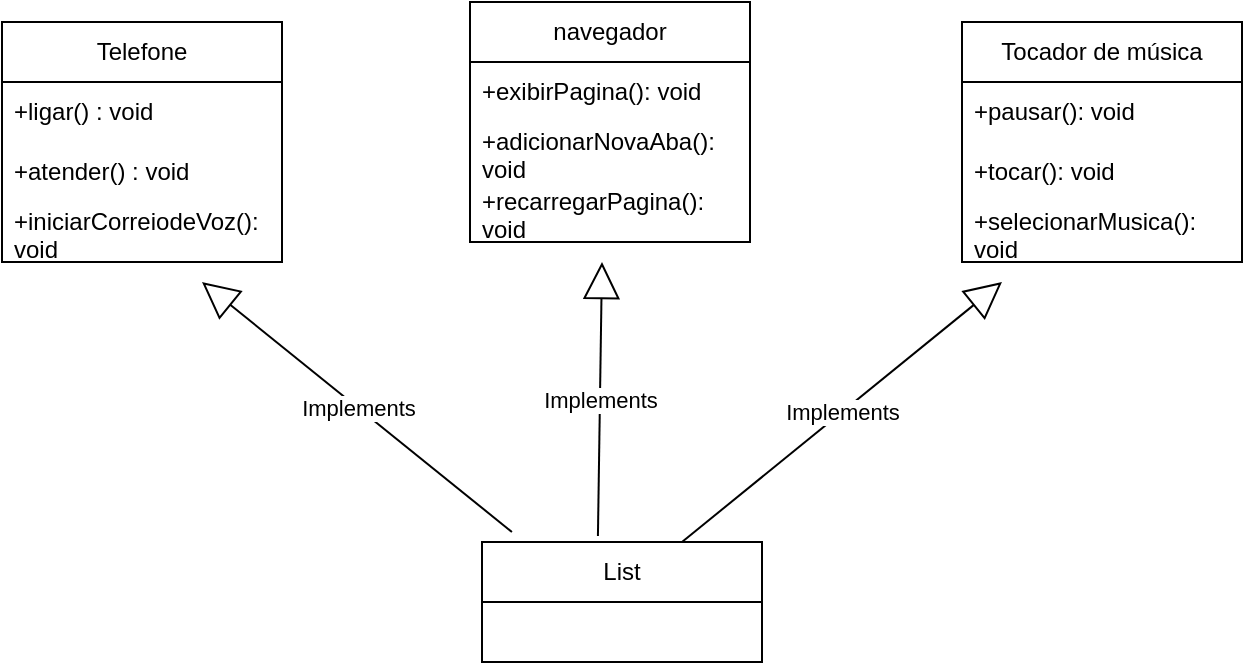 <mxfile version="22.1.0" type="device">
  <diagram name="Página-1" id="20vTOBDXLmI3fFNb-XFy">
    <mxGraphModel dx="1434" dy="790" grid="1" gridSize="10" guides="1" tooltips="1" connect="1" arrows="1" fold="1" page="1" pageScale="1" pageWidth="827" pageHeight="1169" math="0" shadow="0">
      <root>
        <mxCell id="0" />
        <mxCell id="1" parent="0" />
        <mxCell id="gFjt7x-o2l9VruAQAFtY-1" value="Telefone" style="swimlane;fontStyle=0;childLayout=stackLayout;horizontal=1;startSize=30;horizontalStack=0;resizeParent=1;resizeParentMax=0;resizeLast=0;collapsible=1;marginBottom=0;whiteSpace=wrap;html=1;" vertex="1" parent="1">
          <mxGeometry x="110" y="180" width="140" height="120" as="geometry" />
        </mxCell>
        <mxCell id="gFjt7x-o2l9VruAQAFtY-2" value="+ligar() : void" style="text;strokeColor=none;fillColor=none;align=left;verticalAlign=middle;spacingLeft=4;spacingRight=4;overflow=hidden;points=[[0,0.5],[1,0.5]];portConstraint=eastwest;rotatable=0;whiteSpace=wrap;html=1;" vertex="1" parent="gFjt7x-o2l9VruAQAFtY-1">
          <mxGeometry y="30" width="140" height="30" as="geometry" />
        </mxCell>
        <mxCell id="gFjt7x-o2l9VruAQAFtY-3" value="+atender() : void" style="text;strokeColor=none;fillColor=none;align=left;verticalAlign=middle;spacingLeft=4;spacingRight=4;overflow=hidden;points=[[0,0.5],[1,0.5]];portConstraint=eastwest;rotatable=0;whiteSpace=wrap;html=1;" vertex="1" parent="gFjt7x-o2l9VruAQAFtY-1">
          <mxGeometry y="60" width="140" height="30" as="geometry" />
        </mxCell>
        <mxCell id="gFjt7x-o2l9VruAQAFtY-4" value="+iniciarCorreiodeVoz(): void" style="text;strokeColor=none;fillColor=none;align=left;verticalAlign=middle;spacingLeft=4;spacingRight=4;overflow=hidden;points=[[0,0.5],[1,0.5]];portConstraint=eastwest;rotatable=0;whiteSpace=wrap;html=1;" vertex="1" parent="gFjt7x-o2l9VruAQAFtY-1">
          <mxGeometry y="90" width="140" height="30" as="geometry" />
        </mxCell>
        <mxCell id="gFjt7x-o2l9VruAQAFtY-5" value="List" style="swimlane;fontStyle=0;childLayout=stackLayout;horizontal=1;startSize=30;horizontalStack=0;resizeParent=1;resizeParentMax=0;resizeLast=0;collapsible=1;marginBottom=0;whiteSpace=wrap;html=1;" vertex="1" parent="1">
          <mxGeometry x="350" y="440" width="140" height="60" as="geometry" />
        </mxCell>
        <mxCell id="gFjt7x-o2l9VruAQAFtY-9" value="navegador" style="swimlane;fontStyle=0;childLayout=stackLayout;horizontal=1;startSize=30;horizontalStack=0;resizeParent=1;resizeParentMax=0;resizeLast=0;collapsible=1;marginBottom=0;whiteSpace=wrap;html=1;" vertex="1" parent="1">
          <mxGeometry x="344" y="170" width="140" height="120" as="geometry" />
        </mxCell>
        <mxCell id="gFjt7x-o2l9VruAQAFtY-10" value="+exibirPagina(): void" style="text;strokeColor=none;fillColor=none;align=left;verticalAlign=middle;spacingLeft=4;spacingRight=4;overflow=hidden;points=[[0,0.5],[1,0.5]];portConstraint=eastwest;rotatable=0;whiteSpace=wrap;html=1;" vertex="1" parent="gFjt7x-o2l9VruAQAFtY-9">
          <mxGeometry y="30" width="140" height="30" as="geometry" />
        </mxCell>
        <mxCell id="gFjt7x-o2l9VruAQAFtY-11" value="+adicionarNovaAba(): void" style="text;strokeColor=none;fillColor=none;align=left;verticalAlign=middle;spacingLeft=4;spacingRight=4;overflow=hidden;points=[[0,0.5],[1,0.5]];portConstraint=eastwest;rotatable=0;whiteSpace=wrap;html=1;" vertex="1" parent="gFjt7x-o2l9VruAQAFtY-9">
          <mxGeometry y="60" width="140" height="30" as="geometry" />
        </mxCell>
        <mxCell id="gFjt7x-o2l9VruAQAFtY-12" value="+recarregarPagina(): void" style="text;strokeColor=none;fillColor=none;align=left;verticalAlign=middle;spacingLeft=4;spacingRight=4;overflow=hidden;points=[[0,0.5],[1,0.5]];portConstraint=eastwest;rotatable=0;whiteSpace=wrap;html=1;" vertex="1" parent="gFjt7x-o2l9VruAQAFtY-9">
          <mxGeometry y="90" width="140" height="30" as="geometry" />
        </mxCell>
        <mxCell id="gFjt7x-o2l9VruAQAFtY-13" value="Tocador de música" style="swimlane;fontStyle=0;childLayout=stackLayout;horizontal=1;startSize=30;horizontalStack=0;resizeParent=1;resizeParentMax=0;resizeLast=0;collapsible=1;marginBottom=0;whiteSpace=wrap;html=1;" vertex="1" parent="1">
          <mxGeometry x="590" y="180" width="140" height="120" as="geometry" />
        </mxCell>
        <mxCell id="gFjt7x-o2l9VruAQAFtY-15" value="+pausar(): void" style="text;strokeColor=none;fillColor=none;align=left;verticalAlign=middle;spacingLeft=4;spacingRight=4;overflow=hidden;points=[[0,0.5],[1,0.5]];portConstraint=eastwest;rotatable=0;whiteSpace=wrap;html=1;" vertex="1" parent="gFjt7x-o2l9VruAQAFtY-13">
          <mxGeometry y="30" width="140" height="30" as="geometry" />
        </mxCell>
        <mxCell id="gFjt7x-o2l9VruAQAFtY-14" value="+tocar(): void" style="text;strokeColor=none;fillColor=none;align=left;verticalAlign=middle;spacingLeft=4;spacingRight=4;overflow=hidden;points=[[0,0.5],[1,0.5]];portConstraint=eastwest;rotatable=0;whiteSpace=wrap;html=1;" vertex="1" parent="gFjt7x-o2l9VruAQAFtY-13">
          <mxGeometry y="60" width="140" height="30" as="geometry" />
        </mxCell>
        <mxCell id="gFjt7x-o2l9VruAQAFtY-16" value="+selecionarMusica(): void" style="text;strokeColor=none;fillColor=none;align=left;verticalAlign=middle;spacingLeft=4;spacingRight=4;overflow=hidden;points=[[0,0.5],[1,0.5]];portConstraint=eastwest;rotatable=0;whiteSpace=wrap;html=1;" vertex="1" parent="gFjt7x-o2l9VruAQAFtY-13">
          <mxGeometry y="90" width="140" height="30" as="geometry" />
        </mxCell>
        <mxCell id="gFjt7x-o2l9VruAQAFtY-17" value="Implements" style="endArrow=block;endSize=16;endFill=0;html=1;rounded=0;exitX=0.107;exitY=-0.083;exitDx=0;exitDy=0;exitPerimeter=0;" edge="1" parent="1" source="gFjt7x-o2l9VruAQAFtY-5">
          <mxGeometry width="160" relative="1" as="geometry">
            <mxPoint x="330" y="410" as="sourcePoint" />
            <mxPoint x="210" y="310" as="targetPoint" />
          </mxGeometry>
        </mxCell>
        <mxCell id="gFjt7x-o2l9VruAQAFtY-18" value="Implements" style="endArrow=block;endSize=16;endFill=0;html=1;rounded=0;exitX=0.414;exitY=-0.05;exitDx=0;exitDy=0;exitPerimeter=0;" edge="1" parent="1" source="gFjt7x-o2l9VruAQAFtY-5">
          <mxGeometry width="160" relative="1" as="geometry">
            <mxPoint x="410" y="430" as="sourcePoint" />
            <mxPoint x="410" y="300" as="targetPoint" />
          </mxGeometry>
        </mxCell>
        <mxCell id="gFjt7x-o2l9VruAQAFtY-19" value="Implements" style="endArrow=block;endSize=16;endFill=0;html=1;rounded=0;" edge="1" parent="1">
          <mxGeometry width="160" relative="1" as="geometry">
            <mxPoint x="450" y="440" as="sourcePoint" />
            <mxPoint x="610" y="310" as="targetPoint" />
          </mxGeometry>
        </mxCell>
      </root>
    </mxGraphModel>
  </diagram>
</mxfile>
